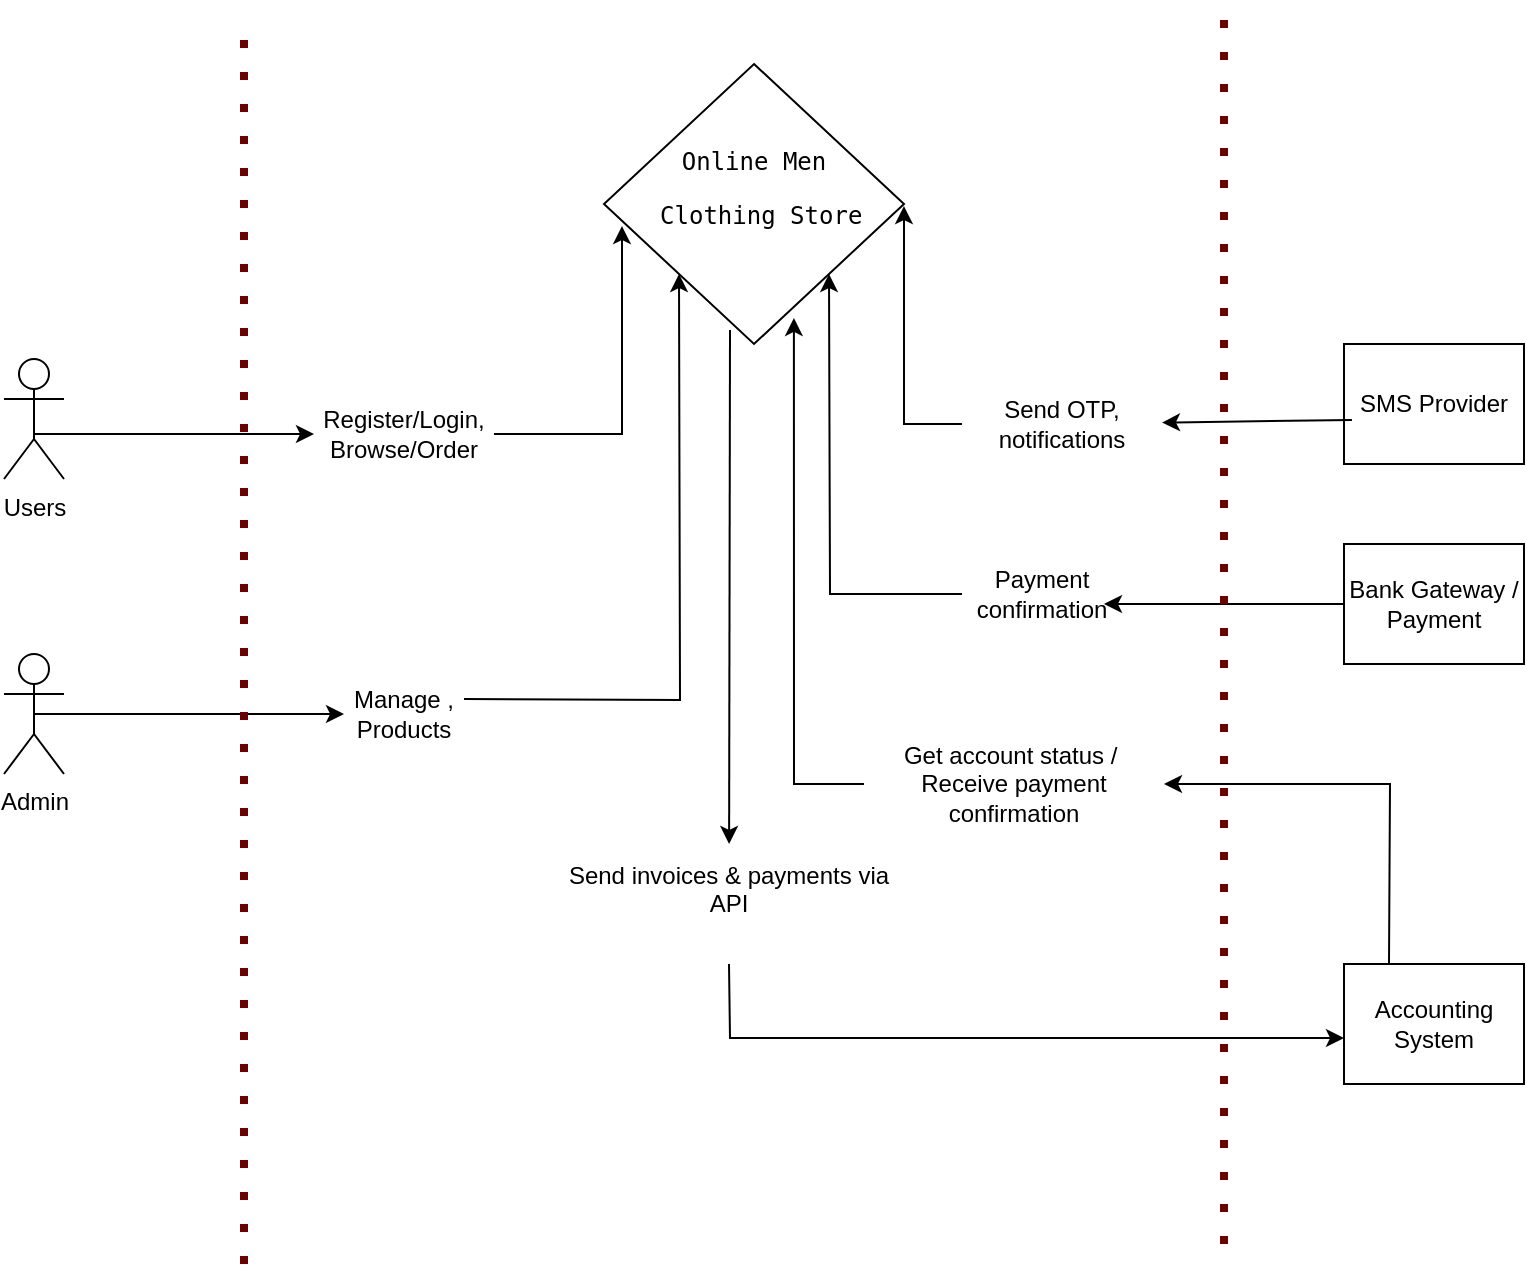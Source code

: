 <mxfile version="28.0.7">
  <diagram name="Page-1" id="9AK3ydDfnLAqTHKKUPR3">
    <mxGraphModel dx="1426" dy="751" grid="1" gridSize="10" guides="1" tooltips="1" connect="1" arrows="1" fold="1" page="1" pageScale="1" pageWidth="850" pageHeight="1100" math="0" shadow="0">
      <root>
        <mxCell id="0" />
        <mxCell id="1" parent="0" />
        <mxCell id="oNQyIuKWh4cEQP4hUI-t-1" value="&lt;pre style=&quot;margin-top: 0; position: relative;&quot;&gt;&lt;code class=&quot;hljs&quot;&gt;&lt;br&gt;&lt;/code&gt;&lt;/pre&gt;&lt;pre style=&quot;margin-top: 0; position: relative;&quot;&gt;&lt;code class=&quot;hljs&quot;&gt;Online Men&lt;/code&gt;&lt;/pre&gt;&lt;pre style=&quot;margin-top: 0; position: relative;&quot;&gt;&lt;code class=&quot;hljs&quot;&gt; Clothing Store&lt;br&gt;&lt;/code&gt;&lt;/pre&gt;&lt;br&gt;&lt;h4 lang=&quot;fa&quot; dir=&quot;rtl&quot;&gt;&lt;/h4&gt;" style="rhombus;whiteSpace=wrap;html=1;" vertex="1" parent="1">
          <mxGeometry x="340" y="50" width="150" height="140" as="geometry" />
        </mxCell>
        <mxCell id="oNQyIuKWh4cEQP4hUI-t-4" value="Users&lt;div&gt;&lt;br&gt;&lt;/div&gt;" style="shape=umlActor;verticalLabelPosition=bottom;verticalAlign=top;html=1;outlineConnect=0;" vertex="1" parent="1">
          <mxGeometry x="40" y="197.5" width="30" height="60" as="geometry" />
        </mxCell>
        <mxCell id="oNQyIuKWh4cEQP4hUI-t-5" value="Admin&lt;div&gt;&lt;br&gt;&lt;/div&gt;" style="shape=umlActor;verticalLabelPosition=bottom;verticalAlign=top;html=1;outlineConnect=0;" vertex="1" parent="1">
          <mxGeometry x="40" y="345" width="30" height="60" as="geometry" />
        </mxCell>
        <mxCell id="oNQyIuKWh4cEQP4hUI-t-12" value="SMS Provider" style="rounded=0;whiteSpace=wrap;html=1;" vertex="1" parent="1">
          <mxGeometry x="710" y="190" width="90" height="60" as="geometry" />
        </mxCell>
        <mxCell id="oNQyIuKWh4cEQP4hUI-t-13" value="Bank Gateway / Payment" style="rounded=0;whiteSpace=wrap;html=1;" vertex="1" parent="1">
          <mxGeometry x="710" y="290" width="90" height="60" as="geometry" />
        </mxCell>
        <mxCell id="oNQyIuKWh4cEQP4hUI-t-15" value="Accounting System" style="rounded=0;whiteSpace=wrap;html=1;" vertex="1" parent="1">
          <mxGeometry x="710" y="500" width="90" height="60" as="geometry" />
        </mxCell>
        <mxCell id="oNQyIuKWh4cEQP4hUI-t-22" value="" style="endArrow=classic;html=1;rounded=0;entryX=0.06;entryY=0.579;entryDx=0;entryDy=0;entryPerimeter=0;" edge="1" parent="1" source="oNQyIuKWh4cEQP4hUI-t-24" target="oNQyIuKWh4cEQP4hUI-t-1">
          <mxGeometry width="50" height="50" relative="1" as="geometry">
            <mxPoint x="220" y="160" as="sourcePoint" />
            <mxPoint x="370" y="270" as="targetPoint" />
            <Array as="points">
              <mxPoint x="349" y="235" />
            </Array>
          </mxGeometry>
        </mxCell>
        <mxCell id="oNQyIuKWh4cEQP4hUI-t-23" value="" style="endArrow=classic;html=1;rounded=0;exitX=0.5;exitY=0.625;exitDx=0;exitDy=0;exitPerimeter=0;" edge="1" parent="1" source="oNQyIuKWh4cEQP4hUI-t-4" target="oNQyIuKWh4cEQP4hUI-t-24">
          <mxGeometry width="50" height="50" relative="1" as="geometry">
            <mxPoint x="120" y="230" as="sourcePoint" />
            <mxPoint x="372" y="270" as="targetPoint" />
          </mxGeometry>
        </mxCell>
        <mxCell id="oNQyIuKWh4cEQP4hUI-t-24" value="Register/Login, Browse/Order" style="text;html=1;align=center;verticalAlign=middle;whiteSpace=wrap;rounded=0;rotation=0;" vertex="1" parent="1">
          <mxGeometry x="195" y="220" width="90" height="30" as="geometry" />
        </mxCell>
        <mxCell id="oNQyIuKWh4cEQP4hUI-t-26" value="" style="endArrow=classic;html=1;rounded=0;exitX=1;exitY=0.25;exitDx=0;exitDy=0;entryX=0;entryY=1;entryDx=0;entryDy=0;" edge="1" parent="1" source="oNQyIuKWh4cEQP4hUI-t-28" target="oNQyIuKWh4cEQP4hUI-t-1">
          <mxGeometry width="50" height="50" relative="1" as="geometry">
            <mxPoint x="280" y="370" as="sourcePoint" />
            <mxPoint x="290" y="280" as="targetPoint" />
            <Array as="points">
              <mxPoint x="378" y="368" />
            </Array>
          </mxGeometry>
        </mxCell>
        <mxCell id="oNQyIuKWh4cEQP4hUI-t-27" value="" style="endArrow=classic;html=1;rounded=0;exitX=0.5;exitY=0.5;exitDx=0;exitDy=0;exitPerimeter=0;" edge="1" parent="1" source="oNQyIuKWh4cEQP4hUI-t-5" target="oNQyIuKWh4cEQP4hUI-t-28">
          <mxGeometry width="50" height="50" relative="1" as="geometry">
            <mxPoint x="195" y="290" as="sourcePoint" />
            <mxPoint x="343" y="297" as="targetPoint" />
          </mxGeometry>
        </mxCell>
        <mxCell id="oNQyIuKWh4cEQP4hUI-t-28" value="Manage , Products" style="text;html=1;align=center;verticalAlign=middle;whiteSpace=wrap;rounded=0;rotation=0;" vertex="1" parent="1">
          <mxGeometry x="210" y="360" width="60" height="30" as="geometry" />
        </mxCell>
        <mxCell id="oNQyIuKWh4cEQP4hUI-t-39" value="" style="endArrow=classic;html=1;rounded=0;exitX=0;exitY=0.5;exitDx=0;exitDy=0;entryX=0.94;entryY=0.579;entryDx=0;entryDy=0;entryPerimeter=0;" edge="1" parent="1" source="oNQyIuKWh4cEQP4hUI-t-40">
          <mxGeometry width="50" height="50" relative="1" as="geometry">
            <mxPoint x="519" y="205" as="sourcePoint" />
            <mxPoint x="490" y="121.06" as="targetPoint" />
            <Array as="points">
              <mxPoint x="490" y="230" />
            </Array>
          </mxGeometry>
        </mxCell>
        <mxCell id="oNQyIuKWh4cEQP4hUI-t-41" value="" style="endArrow=classic;html=1;rounded=0;exitX=0.044;exitY=0.633;exitDx=0;exitDy=0;exitPerimeter=0;" edge="1" parent="1" source="oNQyIuKWh4cEQP4hUI-t-12" target="oNQyIuKWh4cEQP4hUI-t-40">
          <mxGeometry width="50" height="50" relative="1" as="geometry">
            <mxPoint x="633" y="188" as="sourcePoint" />
            <mxPoint x="473" y="266" as="targetPoint" />
          </mxGeometry>
        </mxCell>
        <mxCell id="oNQyIuKWh4cEQP4hUI-t-40" value="Send OTP, notifications" style="text;html=1;align=center;verticalAlign=middle;whiteSpace=wrap;rounded=0;" vertex="1" parent="1">
          <mxGeometry x="519" y="210" width="100" height="40" as="geometry" />
        </mxCell>
        <mxCell id="oNQyIuKWh4cEQP4hUI-t-42" value="" style="endArrow=classic;html=1;rounded=0;exitX=0;exitY=0.5;exitDx=0;exitDy=0;entryX=1;entryY=1;entryDx=0;entryDy=0;" edge="1" parent="1" source="oNQyIuKWh4cEQP4hUI-t-44" target="oNQyIuKWh4cEQP4hUI-t-1">
          <mxGeometry width="50" height="50" relative="1" as="geometry">
            <mxPoint x="400" y="410" as="sourcePoint" />
            <mxPoint x="450" y="360" as="targetPoint" />
            <Array as="points">
              <mxPoint x="453" y="315" />
            </Array>
          </mxGeometry>
        </mxCell>
        <mxCell id="oNQyIuKWh4cEQP4hUI-t-43" value="" style="endArrow=classic;html=1;rounded=0;exitX=0;exitY=0.5;exitDx=0;exitDy=0;" edge="1" parent="1" source="oNQyIuKWh4cEQP4hUI-t-13">
          <mxGeometry width="50" height="50" relative="1" as="geometry">
            <mxPoint x="710" y="300" as="sourcePoint" />
            <mxPoint x="590" y="320" as="targetPoint" />
            <Array as="points" />
          </mxGeometry>
        </mxCell>
        <mxCell id="oNQyIuKWh4cEQP4hUI-t-44" value="Payment confirmation" style="text;html=1;align=center;verticalAlign=middle;whiteSpace=wrap;rounded=0;" vertex="1" parent="1">
          <mxGeometry x="519" y="290" width="80" height="50" as="geometry" />
        </mxCell>
        <mxCell id="oNQyIuKWh4cEQP4hUI-t-46" value="" style="endArrow=classic;html=1;rounded=0;entryX=0.633;entryY=0.907;entryDx=0;entryDy=0;entryPerimeter=0;" edge="1" parent="1" source="oNQyIuKWh4cEQP4hUI-t-49" target="oNQyIuKWh4cEQP4hUI-t-1">
          <mxGeometry width="50" height="50" relative="1" as="geometry">
            <mxPoint x="400" y="410" as="sourcePoint" />
            <mxPoint x="450" y="360" as="targetPoint" />
            <Array as="points">
              <mxPoint x="435" y="410" />
            </Array>
          </mxGeometry>
        </mxCell>
        <mxCell id="oNQyIuKWh4cEQP4hUI-t-50" value="" style="endArrow=classic;html=1;rounded=0;exitX=0.25;exitY=0;exitDx=0;exitDy=0;entryX=1;entryY=0.5;entryDx=0;entryDy=0;" edge="1" parent="1" source="oNQyIuKWh4cEQP4hUI-t-15" target="oNQyIuKWh4cEQP4hUI-t-49">
          <mxGeometry width="50" height="50" relative="1" as="geometry">
            <mxPoint x="570" y="455" as="sourcePoint" />
            <mxPoint x="733" y="400" as="targetPoint" />
            <Array as="points">
              <mxPoint x="733" y="410" />
            </Array>
          </mxGeometry>
        </mxCell>
        <mxCell id="oNQyIuKWh4cEQP4hUI-t-49" value="Get account status /&amp;nbsp;&lt;div&gt;Receive payment confirmation&lt;/div&gt;" style="text;html=1;align=center;verticalAlign=middle;whiteSpace=wrap;rounded=0;" vertex="1" parent="1">
          <mxGeometry x="470" y="380" width="150" height="60" as="geometry" />
        </mxCell>
        <mxCell id="oNQyIuKWh4cEQP4hUI-t-52" value="" style="endArrow=classic;html=1;rounded=0;exitX=0.5;exitY=1;exitDx=0;exitDy=0;entryX=0;entryY=0.617;entryDx=0;entryDy=0;entryPerimeter=0;" edge="1" parent="1" source="oNQyIuKWh4cEQP4hUI-t-54" target="oNQyIuKWh4cEQP4hUI-t-15">
          <mxGeometry width="50" height="50" relative="1" as="geometry">
            <mxPoint x="400" y="410" as="sourcePoint" />
            <mxPoint x="706" y="520" as="targetPoint" />
            <Array as="points">
              <mxPoint x="403" y="537" />
            </Array>
          </mxGeometry>
        </mxCell>
        <mxCell id="oNQyIuKWh4cEQP4hUI-t-55" value="" style="endArrow=classic;html=1;rounded=0;exitX=0.42;exitY=0.95;exitDx=0;exitDy=0;exitPerimeter=0;" edge="1" parent="1" source="oNQyIuKWh4cEQP4hUI-t-1" target="oNQyIuKWh4cEQP4hUI-t-54">
          <mxGeometry width="50" height="50" relative="1" as="geometry">
            <mxPoint x="415" y="370" as="sourcePoint" />
            <mxPoint x="460" y="490" as="targetPoint" />
          </mxGeometry>
        </mxCell>
        <mxCell id="oNQyIuKWh4cEQP4hUI-t-54" value="Send invoices &amp;amp; payments via API&lt;div&gt;&lt;br/&gt;&lt;/div&gt;" style="text;html=1;align=center;verticalAlign=middle;whiteSpace=wrap;rounded=0;" vertex="1" parent="1">
          <mxGeometry x="315" y="440" width="175" height="60" as="geometry" />
        </mxCell>
        <mxCell id="oNQyIuKWh4cEQP4hUI-t-59" value="" style="endArrow=none;dashed=1;html=1;dashPattern=1 3;strokeWidth=4;rounded=0;fillColor=#a20025;strokeColor=#6F0000;startSize=13;sourcePerimeterSpacing=1;" edge="1" parent="1">
          <mxGeometry width="50" height="50" relative="1" as="geometry">
            <mxPoint x="160" y="650" as="sourcePoint" />
            <mxPoint x="160" y="30" as="targetPoint" />
          </mxGeometry>
        </mxCell>
        <mxCell id="oNQyIuKWh4cEQP4hUI-t-64" value="" style="endArrow=none;dashed=1;html=1;dashPattern=1 3;strokeWidth=4;rounded=0;fillColor=#a20025;strokeColor=#6F0000;startSize=13;sourcePerimeterSpacing=1;" edge="1" parent="1">
          <mxGeometry width="50" height="50" relative="1" as="geometry">
            <mxPoint x="650" y="640" as="sourcePoint" />
            <mxPoint x="650" y="20" as="targetPoint" />
          </mxGeometry>
        </mxCell>
      </root>
    </mxGraphModel>
  </diagram>
</mxfile>
